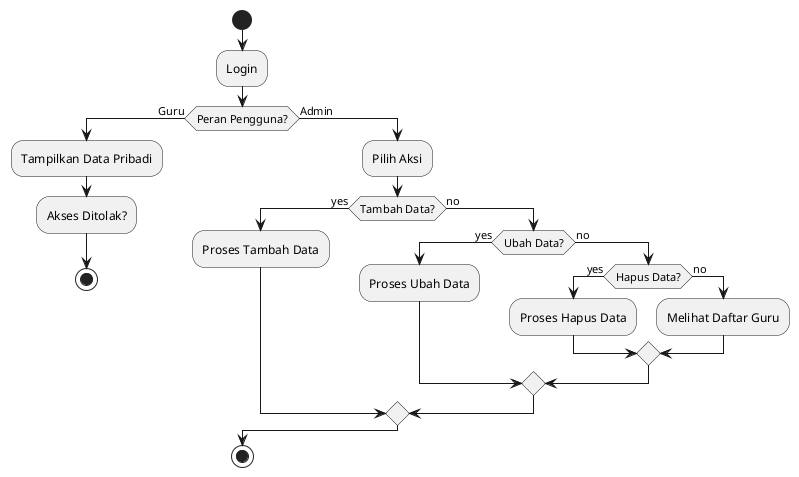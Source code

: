 @startuml
start
:Login;
if (Peran Pengguna?) then (Guru)
  :Tampilkan Data Pribadi;
  :Akses Ditolak?; 
  stop
else (Admin)
  :Pilih Aksi;
  if (Tambah Data?) then (yes)
    :Proses Tambah Data;
  else (no)
    if (Ubah Data?) then (yes)
      :Proses Ubah Data;
    else (no)
      if (Hapus Data?) then (yes)
        :Proses Hapus Data;
      else (no)
        :Melihat Daftar Guru;
      endif
    endif
  endif
endif
stop
@enduml